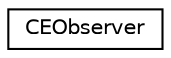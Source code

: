 digraph "Graphical Class Hierarchy"
{
  edge [fontname="Helvetica",fontsize="10",labelfontname="Helvetica",labelfontsize="10"];
  node [fontname="Helvetica",fontsize="10",shape=record];
  rankdir="LR";
  Node0 [label="CEObserver",height=0.2,width=0.4,color="black", fillcolor="white", style="filled",URL="$classCEObserver.html",tooltip="CEObserver class is a self contained object for describing an observer. "];
}
